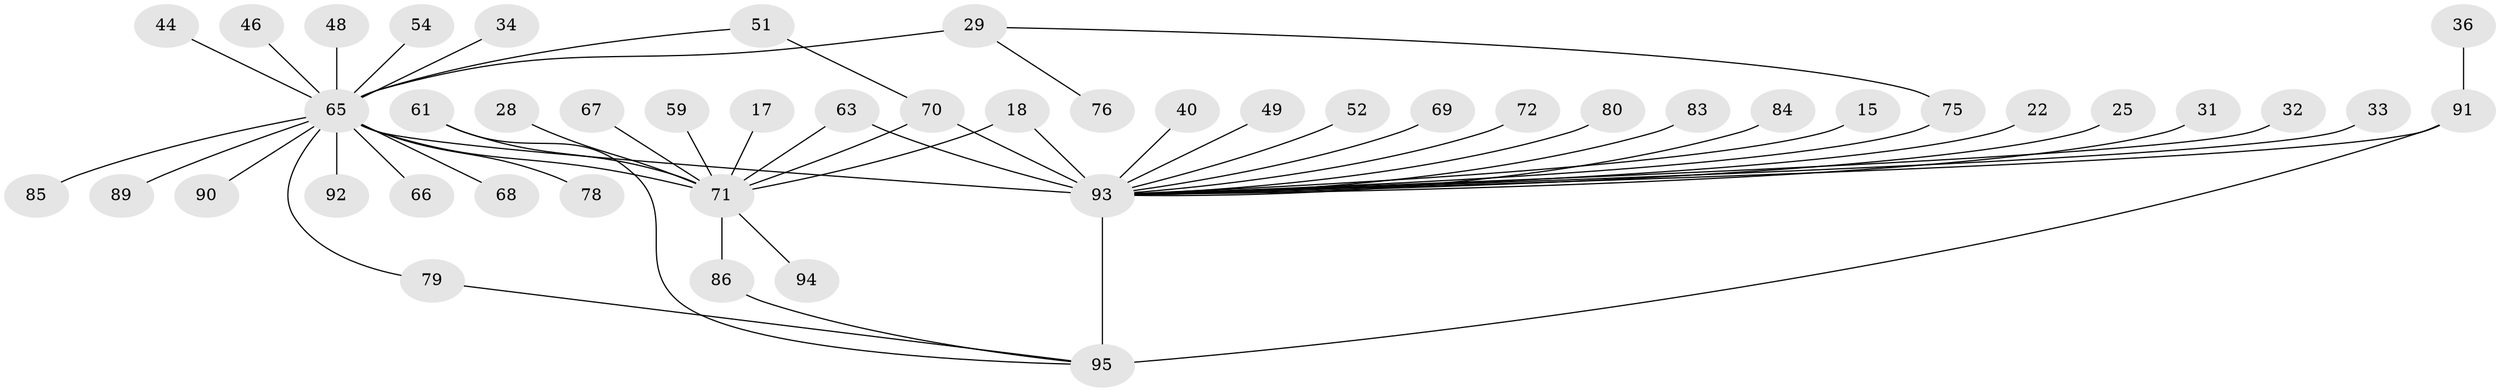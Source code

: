 // original degree distribution, {15: 0.010526315789473684, 7: 0.021052631578947368, 1: 0.3684210526315789, 9: 0.021052631578947368, 2: 0.29473684210526313, 26: 0.010526315789473684, 8: 0.010526315789473684, 3: 0.10526315789473684, 4: 0.08421052631578947, 6: 0.021052631578947368, 5: 0.042105263157894736, 14: 0.010526315789473684}
// Generated by graph-tools (version 1.1) at 2025/46/03/09/25 04:46:52]
// undirected, 47 vertices, 55 edges
graph export_dot {
graph [start="1"]
  node [color=gray90,style=filled];
  15 [super="+9"];
  17;
  18;
  22;
  25;
  28 [super="+20"];
  29;
  31;
  32;
  33;
  34;
  36;
  40;
  44;
  46 [super="+14"];
  48;
  49;
  51 [super="+45"];
  52 [super="+23"];
  54;
  59 [super="+26"];
  61 [super="+5+53"];
  63;
  65 [super="+4+16+1+8+62"];
  66;
  67;
  68;
  69 [super="+37"];
  70 [super="+12+19"];
  71 [super="+6+47+3"];
  72 [super="+50"];
  75 [super="+38"];
  76;
  78 [super="+39"];
  79;
  80;
  83;
  84;
  85;
  86;
  89 [super="+87"];
  90;
  91 [super="+82"];
  92 [super="+56"];
  93 [super="+74+21+60+57+10+41+88+81"];
  94;
  95 [super="+55+27"];
  15 -- 93;
  17 -- 71;
  18 -- 71;
  18 -- 93;
  22 -- 93;
  25 -- 93;
  28 -- 71;
  29 -- 76;
  29 -- 65 [weight=2];
  29 -- 75;
  31 -- 93;
  32 -- 93;
  33 -- 93;
  34 -- 65;
  36 -- 91;
  40 -- 93;
  44 -- 65;
  46 -- 65;
  48 -- 65;
  49 -- 93 [weight=3];
  51 -- 65;
  51 -- 70;
  52 -- 93 [weight=2];
  54 -- 65;
  59 -- 71;
  61 -- 71;
  61 -- 95;
  63 -- 71;
  63 -- 93;
  65 -- 79;
  65 -- 66;
  65 -- 85;
  65 -- 90;
  65 -- 68;
  65 -- 71 [weight=4];
  65 -- 93 [weight=14];
  65 -- 78;
  65 -- 92;
  65 -- 89;
  67 -- 71;
  69 -- 93;
  70 -- 71 [weight=2];
  70 -- 93 [weight=5];
  71 -- 94;
  71 -- 86;
  72 -- 93;
  75 -- 93;
  79 -- 95;
  80 -- 93;
  83 -- 93;
  84 -- 93;
  86 -- 95;
  91 -- 93 [weight=5];
  91 -- 95;
  93 -- 95 [weight=4];
}
